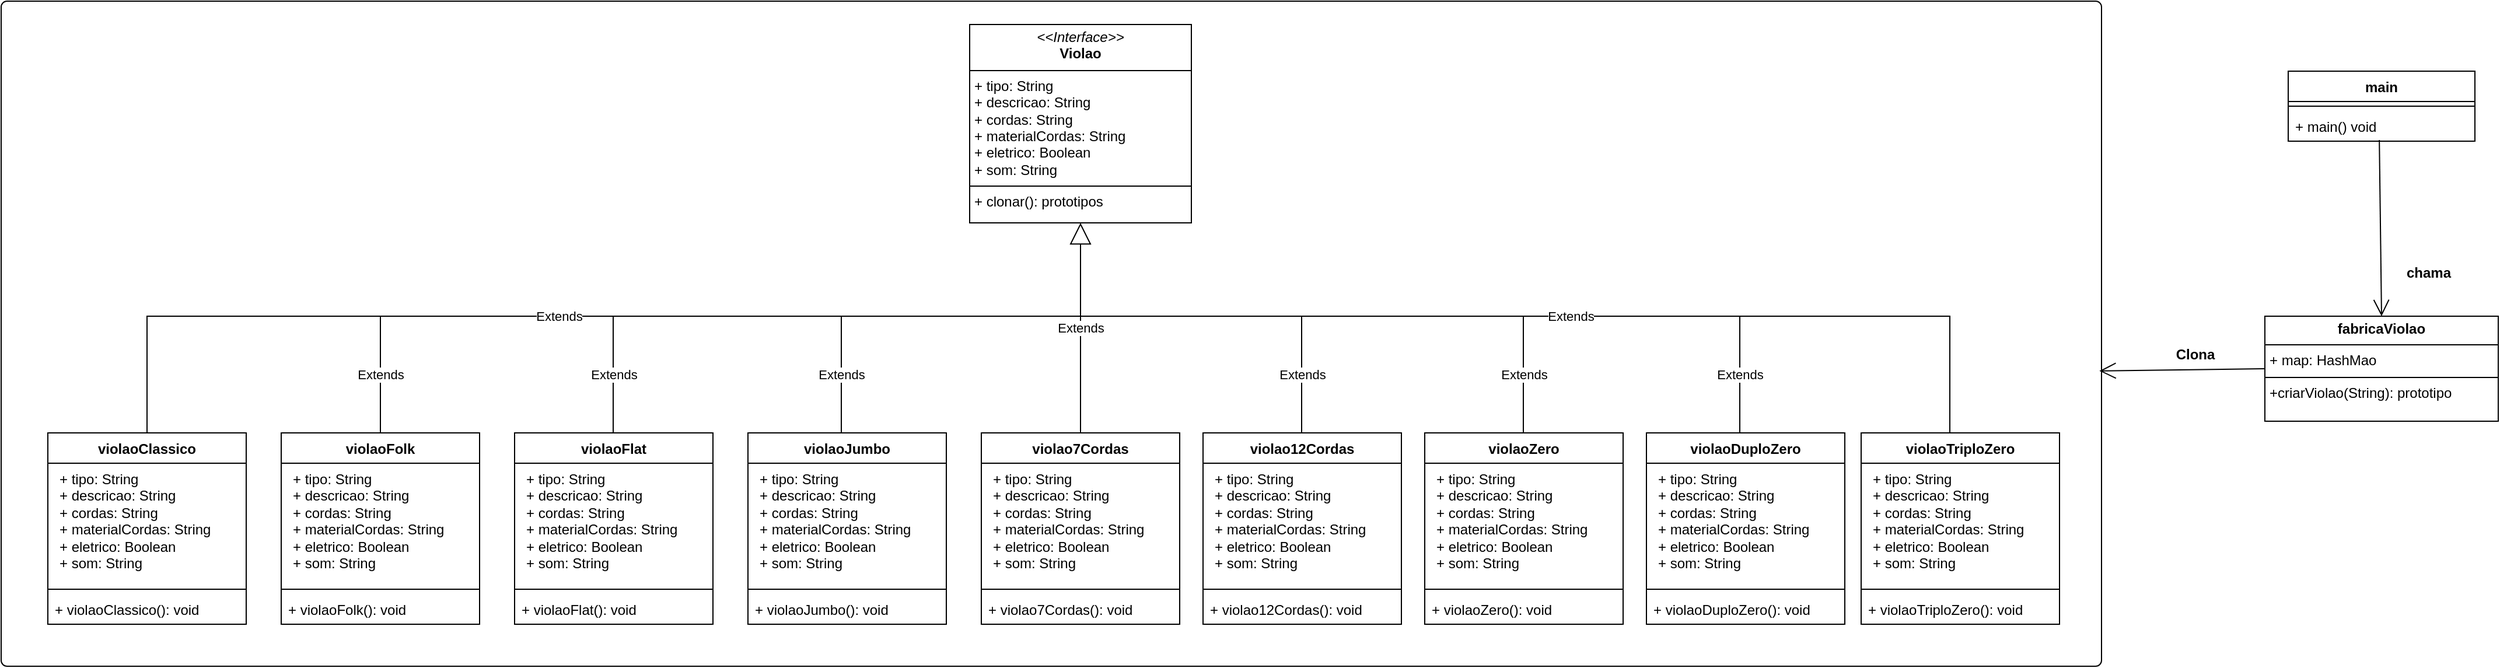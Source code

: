 <mxfile version="27.0.6">
  <diagram name="Página-1" id="b0LOXKVg-fxf3AU2aelR">
    <mxGraphModel dx="2902" dy="1164" grid="1" gridSize="10" guides="1" tooltips="1" connect="1" arrows="1" fold="1" page="1" pageScale="1" pageWidth="827" pageHeight="1169" math="0" shadow="0">
      <root>
        <mxCell id="0" />
        <mxCell id="1" parent="0" />
        <mxCell id="2VcmYdioIupizOeSt4S5-1" value="" style="rounded=1;absoluteArcSize=1;html=1;arcSize=10;" vertex="1" parent="1">
          <mxGeometry x="60" y="170" width="1800" height="570" as="geometry" />
        </mxCell>
        <mxCell id="2VcmYdioIupizOeSt4S5-9" value="&lt;p style=&quot;margin:0px;margin-top:4px;text-align:center;&quot;&gt;&lt;i&gt;&amp;lt;&amp;lt;Interface&amp;gt;&amp;gt;&lt;/i&gt;&lt;br&gt;&lt;b&gt;Violao&lt;/b&gt;&lt;/p&gt;&lt;hr size=&quot;1&quot; style=&quot;border-style:solid;&quot;&gt;&lt;p style=&quot;margin:0px;margin-left:4px;&quot;&gt;+ tipo: String&lt;br&gt;+ descricao: String&lt;/p&gt;&lt;p style=&quot;margin:0px;margin-left:4px;&quot;&gt;+ cordas: String&lt;/p&gt;&lt;p style=&quot;margin:0px;margin-left:4px;&quot;&gt;+ materialCordas: String&lt;/p&gt;&lt;p style=&quot;margin:0px;margin-left:4px;&quot;&gt;+ eletrico: Boolean&lt;/p&gt;&lt;p style=&quot;margin:0px;margin-left:4px;&quot;&gt;+ som: String&lt;/p&gt;&lt;hr size=&quot;1&quot; style=&quot;border-style:solid;&quot;&gt;&lt;p style=&quot;margin:0px;margin-left:4px;&quot;&gt;+ clonar(): prototipos&lt;br&gt;&lt;br&gt;&lt;/p&gt;" style="verticalAlign=top;align=left;overflow=fill;html=1;whiteSpace=wrap;" vertex="1" parent="1">
          <mxGeometry x="890" y="190" width="190" height="170" as="geometry" />
        </mxCell>
        <mxCell id="2VcmYdioIupizOeSt4S5-10" value="violaoClassico" style="swimlane;fontStyle=1;align=center;verticalAlign=top;childLayout=stackLayout;horizontal=1;startSize=26;horizontalStack=0;resizeParent=1;resizeParentMax=0;resizeLast=0;collapsible=1;marginBottom=0;whiteSpace=wrap;html=1;" vertex="1" parent="1">
          <mxGeometry x="100" y="540" width="170" height="164" as="geometry" />
        </mxCell>
        <mxCell id="2VcmYdioIupizOeSt4S5-11" value="&lt;p style=&quot;margin: 0px 0px 0px 4px;&quot;&gt;+ tipo: String&lt;br&gt;+ descricao: String&lt;/p&gt;&lt;p style=&quot;margin: 0px 0px 0px 4px;&quot;&gt;+ cordas: String&lt;/p&gt;&lt;p style=&quot;margin: 0px 0px 0px 4px;&quot;&gt;+ materialCordas: String&lt;/p&gt;&lt;p style=&quot;margin: 0px 0px 0px 4px;&quot;&gt;+ eletrico: Boolean&lt;/p&gt;&lt;p style=&quot;margin: 0px 0px 0px 4px;&quot;&gt;+ som: String&lt;/p&gt;" style="text;strokeColor=none;fillColor=none;align=left;verticalAlign=top;spacingLeft=4;spacingRight=4;overflow=hidden;rotatable=0;points=[[0,0.5],[1,0.5]];portConstraint=eastwest;whiteSpace=wrap;html=1;" vertex="1" parent="2VcmYdioIupizOeSt4S5-10">
          <mxGeometry y="26" width="170" height="104" as="geometry" />
        </mxCell>
        <mxCell id="2VcmYdioIupizOeSt4S5-12" value="" style="line;strokeWidth=1;fillColor=none;align=left;verticalAlign=middle;spacingTop=-1;spacingLeft=3;spacingRight=3;rotatable=0;labelPosition=right;points=[];portConstraint=eastwest;strokeColor=inherit;" vertex="1" parent="2VcmYdioIupizOeSt4S5-10">
          <mxGeometry y="130" width="170" height="8" as="geometry" />
        </mxCell>
        <mxCell id="2VcmYdioIupizOeSt4S5-13" value="+ violaoClassico(): void" style="text;strokeColor=none;fillColor=none;align=left;verticalAlign=top;spacingLeft=4;spacingRight=4;overflow=hidden;rotatable=0;points=[[0,0.5],[1,0.5]];portConstraint=eastwest;whiteSpace=wrap;html=1;" vertex="1" parent="2VcmYdioIupizOeSt4S5-10">
          <mxGeometry y="138" width="170" height="26" as="geometry" />
        </mxCell>
        <mxCell id="2VcmYdioIupizOeSt4S5-14" value="violaoFolk" style="swimlane;fontStyle=1;align=center;verticalAlign=top;childLayout=stackLayout;horizontal=1;startSize=26;horizontalStack=0;resizeParent=1;resizeParentMax=0;resizeLast=0;collapsible=1;marginBottom=0;whiteSpace=wrap;html=1;" vertex="1" parent="1">
          <mxGeometry x="300" y="540" width="170" height="164" as="geometry" />
        </mxCell>
        <mxCell id="2VcmYdioIupizOeSt4S5-15" value="&lt;p style=&quot;margin: 0px 0px 0px 4px;&quot;&gt;+ tipo: String&lt;br&gt;+ descricao: String&lt;/p&gt;&lt;p style=&quot;margin: 0px 0px 0px 4px;&quot;&gt;+ cordas: String&lt;/p&gt;&lt;p style=&quot;margin: 0px 0px 0px 4px;&quot;&gt;+ materialCordas: String&lt;/p&gt;&lt;p style=&quot;margin: 0px 0px 0px 4px;&quot;&gt;+ eletrico: Boolean&lt;/p&gt;&lt;p style=&quot;margin: 0px 0px 0px 4px;&quot;&gt;+ som: String&lt;/p&gt;" style="text;strokeColor=none;fillColor=none;align=left;verticalAlign=top;spacingLeft=4;spacingRight=4;overflow=hidden;rotatable=0;points=[[0,0.5],[1,0.5]];portConstraint=eastwest;whiteSpace=wrap;html=1;" vertex="1" parent="2VcmYdioIupizOeSt4S5-14">
          <mxGeometry y="26" width="170" height="104" as="geometry" />
        </mxCell>
        <mxCell id="2VcmYdioIupizOeSt4S5-16" value="" style="line;strokeWidth=1;fillColor=none;align=left;verticalAlign=middle;spacingTop=-1;spacingLeft=3;spacingRight=3;rotatable=0;labelPosition=right;points=[];portConstraint=eastwest;strokeColor=inherit;" vertex="1" parent="2VcmYdioIupizOeSt4S5-14">
          <mxGeometry y="130" width="170" height="8" as="geometry" />
        </mxCell>
        <mxCell id="2VcmYdioIupizOeSt4S5-17" value="+ violaoFolk(): void" style="text;strokeColor=none;fillColor=none;align=left;verticalAlign=top;spacingLeft=4;spacingRight=4;overflow=hidden;rotatable=0;points=[[0,0.5],[1,0.5]];portConstraint=eastwest;whiteSpace=wrap;html=1;" vertex="1" parent="2VcmYdioIupizOeSt4S5-14">
          <mxGeometry y="138" width="170" height="26" as="geometry" />
        </mxCell>
        <mxCell id="2VcmYdioIupizOeSt4S5-18" value="violaoFlat" style="swimlane;fontStyle=1;align=center;verticalAlign=top;childLayout=stackLayout;horizontal=1;startSize=26;horizontalStack=0;resizeParent=1;resizeParentMax=0;resizeLast=0;collapsible=1;marginBottom=0;whiteSpace=wrap;html=1;" vertex="1" parent="1">
          <mxGeometry x="500" y="540" width="170" height="164" as="geometry" />
        </mxCell>
        <mxCell id="2VcmYdioIupizOeSt4S5-19" value="&lt;p style=&quot;margin: 0px 0px 0px 4px;&quot;&gt;+ tipo: String&lt;br&gt;+ descricao: String&lt;/p&gt;&lt;p style=&quot;margin: 0px 0px 0px 4px;&quot;&gt;+ cordas: String&lt;/p&gt;&lt;p style=&quot;margin: 0px 0px 0px 4px;&quot;&gt;+ materialCordas: String&lt;/p&gt;&lt;p style=&quot;margin: 0px 0px 0px 4px;&quot;&gt;+ eletrico: Boolean&lt;/p&gt;&lt;p style=&quot;margin: 0px 0px 0px 4px;&quot;&gt;+ som: String&lt;/p&gt;" style="text;strokeColor=none;fillColor=none;align=left;verticalAlign=top;spacingLeft=4;spacingRight=4;overflow=hidden;rotatable=0;points=[[0,0.5],[1,0.5]];portConstraint=eastwest;whiteSpace=wrap;html=1;" vertex="1" parent="2VcmYdioIupizOeSt4S5-18">
          <mxGeometry y="26" width="170" height="104" as="geometry" />
        </mxCell>
        <mxCell id="2VcmYdioIupizOeSt4S5-20" value="" style="line;strokeWidth=1;fillColor=none;align=left;verticalAlign=middle;spacingTop=-1;spacingLeft=3;spacingRight=3;rotatable=0;labelPosition=right;points=[];portConstraint=eastwest;strokeColor=inherit;" vertex="1" parent="2VcmYdioIupizOeSt4S5-18">
          <mxGeometry y="130" width="170" height="8" as="geometry" />
        </mxCell>
        <mxCell id="2VcmYdioIupizOeSt4S5-21" value="+ violaoFlat(): void" style="text;strokeColor=none;fillColor=none;align=left;verticalAlign=top;spacingLeft=4;spacingRight=4;overflow=hidden;rotatable=0;points=[[0,0.5],[1,0.5]];portConstraint=eastwest;whiteSpace=wrap;html=1;" vertex="1" parent="2VcmYdioIupizOeSt4S5-18">
          <mxGeometry y="138" width="170" height="26" as="geometry" />
        </mxCell>
        <mxCell id="2VcmYdioIupizOeSt4S5-22" value="violaoJumbo" style="swimlane;fontStyle=1;align=center;verticalAlign=top;childLayout=stackLayout;horizontal=1;startSize=26;horizontalStack=0;resizeParent=1;resizeParentMax=0;resizeLast=0;collapsible=1;marginBottom=0;whiteSpace=wrap;html=1;" vertex="1" parent="1">
          <mxGeometry x="700" y="540" width="170" height="164" as="geometry" />
        </mxCell>
        <mxCell id="2VcmYdioIupizOeSt4S5-23" value="&lt;p style=&quot;margin: 0px 0px 0px 4px;&quot;&gt;+ tipo: String&lt;br&gt;+ descricao: String&lt;/p&gt;&lt;p style=&quot;margin: 0px 0px 0px 4px;&quot;&gt;+ cordas: String&lt;/p&gt;&lt;p style=&quot;margin: 0px 0px 0px 4px;&quot;&gt;+ materialCordas: String&lt;/p&gt;&lt;p style=&quot;margin: 0px 0px 0px 4px;&quot;&gt;+ eletrico: Boolean&lt;/p&gt;&lt;p style=&quot;margin: 0px 0px 0px 4px;&quot;&gt;+ som: String&lt;/p&gt;" style="text;strokeColor=none;fillColor=none;align=left;verticalAlign=top;spacingLeft=4;spacingRight=4;overflow=hidden;rotatable=0;points=[[0,0.5],[1,0.5]];portConstraint=eastwest;whiteSpace=wrap;html=1;" vertex="1" parent="2VcmYdioIupizOeSt4S5-22">
          <mxGeometry y="26" width="170" height="104" as="geometry" />
        </mxCell>
        <mxCell id="2VcmYdioIupizOeSt4S5-24" value="" style="line;strokeWidth=1;fillColor=none;align=left;verticalAlign=middle;spacingTop=-1;spacingLeft=3;spacingRight=3;rotatable=0;labelPosition=right;points=[];portConstraint=eastwest;strokeColor=inherit;" vertex="1" parent="2VcmYdioIupizOeSt4S5-22">
          <mxGeometry y="130" width="170" height="8" as="geometry" />
        </mxCell>
        <mxCell id="2VcmYdioIupizOeSt4S5-25" value="+ violaoJumbo(): void" style="text;strokeColor=none;fillColor=none;align=left;verticalAlign=top;spacingLeft=4;spacingRight=4;overflow=hidden;rotatable=0;points=[[0,0.5],[1,0.5]];portConstraint=eastwest;whiteSpace=wrap;html=1;" vertex="1" parent="2VcmYdioIupizOeSt4S5-22">
          <mxGeometry y="138" width="170" height="26" as="geometry" />
        </mxCell>
        <mxCell id="2VcmYdioIupizOeSt4S5-26" value="violao7Cordas" style="swimlane;fontStyle=1;align=center;verticalAlign=top;childLayout=stackLayout;horizontal=1;startSize=26;horizontalStack=0;resizeParent=1;resizeParentMax=0;resizeLast=0;collapsible=1;marginBottom=0;whiteSpace=wrap;html=1;" vertex="1" parent="1">
          <mxGeometry x="900" y="540" width="170" height="164" as="geometry" />
        </mxCell>
        <mxCell id="2VcmYdioIupizOeSt4S5-27" value="&lt;p style=&quot;margin: 0px 0px 0px 4px;&quot;&gt;+ tipo: String&lt;br&gt;+ descricao: String&lt;/p&gt;&lt;p style=&quot;margin: 0px 0px 0px 4px;&quot;&gt;+ cordas: String&lt;/p&gt;&lt;p style=&quot;margin: 0px 0px 0px 4px;&quot;&gt;+ materialCordas: String&lt;/p&gt;&lt;p style=&quot;margin: 0px 0px 0px 4px;&quot;&gt;+ eletrico: Boolean&lt;/p&gt;&lt;p style=&quot;margin: 0px 0px 0px 4px;&quot;&gt;+ som: String&lt;/p&gt;" style="text;strokeColor=none;fillColor=none;align=left;verticalAlign=top;spacingLeft=4;spacingRight=4;overflow=hidden;rotatable=0;points=[[0,0.5],[1,0.5]];portConstraint=eastwest;whiteSpace=wrap;html=1;" vertex="1" parent="2VcmYdioIupizOeSt4S5-26">
          <mxGeometry y="26" width="170" height="104" as="geometry" />
        </mxCell>
        <mxCell id="2VcmYdioIupizOeSt4S5-28" value="" style="line;strokeWidth=1;fillColor=none;align=left;verticalAlign=middle;spacingTop=-1;spacingLeft=3;spacingRight=3;rotatable=0;labelPosition=right;points=[];portConstraint=eastwest;strokeColor=inherit;" vertex="1" parent="2VcmYdioIupizOeSt4S5-26">
          <mxGeometry y="130" width="170" height="8" as="geometry" />
        </mxCell>
        <mxCell id="2VcmYdioIupizOeSt4S5-29" value="+ violao7Cordas(): void" style="text;strokeColor=none;fillColor=none;align=left;verticalAlign=top;spacingLeft=4;spacingRight=4;overflow=hidden;rotatable=0;points=[[0,0.5],[1,0.5]];portConstraint=eastwest;whiteSpace=wrap;html=1;" vertex="1" parent="2VcmYdioIupizOeSt4S5-26">
          <mxGeometry y="138" width="170" height="26" as="geometry" />
        </mxCell>
        <mxCell id="2VcmYdioIupizOeSt4S5-30" value="violao12Cordas" style="swimlane;fontStyle=1;align=center;verticalAlign=top;childLayout=stackLayout;horizontal=1;startSize=26;horizontalStack=0;resizeParent=1;resizeParentMax=0;resizeLast=0;collapsible=1;marginBottom=0;whiteSpace=wrap;html=1;" vertex="1" parent="1">
          <mxGeometry x="1090" y="540" width="170" height="164" as="geometry" />
        </mxCell>
        <mxCell id="2VcmYdioIupizOeSt4S5-31" value="&lt;p style=&quot;margin: 0px 0px 0px 4px;&quot;&gt;+ tipo: String&lt;br&gt;+ descricao: String&lt;/p&gt;&lt;p style=&quot;margin: 0px 0px 0px 4px;&quot;&gt;+ cordas: String&lt;/p&gt;&lt;p style=&quot;margin: 0px 0px 0px 4px;&quot;&gt;+ materialCordas: String&lt;/p&gt;&lt;p style=&quot;margin: 0px 0px 0px 4px;&quot;&gt;+ eletrico: Boolean&lt;/p&gt;&lt;p style=&quot;margin: 0px 0px 0px 4px;&quot;&gt;+ som: String&lt;/p&gt;" style="text;strokeColor=none;fillColor=none;align=left;verticalAlign=top;spacingLeft=4;spacingRight=4;overflow=hidden;rotatable=0;points=[[0,0.5],[1,0.5]];portConstraint=eastwest;whiteSpace=wrap;html=1;" vertex="1" parent="2VcmYdioIupizOeSt4S5-30">
          <mxGeometry y="26" width="170" height="104" as="geometry" />
        </mxCell>
        <mxCell id="2VcmYdioIupizOeSt4S5-32" value="" style="line;strokeWidth=1;fillColor=none;align=left;verticalAlign=middle;spacingTop=-1;spacingLeft=3;spacingRight=3;rotatable=0;labelPosition=right;points=[];portConstraint=eastwest;strokeColor=inherit;" vertex="1" parent="2VcmYdioIupizOeSt4S5-30">
          <mxGeometry y="130" width="170" height="8" as="geometry" />
        </mxCell>
        <mxCell id="2VcmYdioIupizOeSt4S5-33" value="+ violao12Cordas(): void" style="text;strokeColor=none;fillColor=none;align=left;verticalAlign=top;spacingLeft=4;spacingRight=4;overflow=hidden;rotatable=0;points=[[0,0.5],[1,0.5]];portConstraint=eastwest;whiteSpace=wrap;html=1;" vertex="1" parent="2VcmYdioIupizOeSt4S5-30">
          <mxGeometry y="138" width="170" height="26" as="geometry" />
        </mxCell>
        <mxCell id="2VcmYdioIupizOeSt4S5-34" value="violaoZero" style="swimlane;fontStyle=1;align=center;verticalAlign=top;childLayout=stackLayout;horizontal=1;startSize=26;horizontalStack=0;resizeParent=1;resizeParentMax=0;resizeLast=0;collapsible=1;marginBottom=0;whiteSpace=wrap;html=1;" vertex="1" parent="1">
          <mxGeometry x="1280" y="540" width="170" height="164" as="geometry" />
        </mxCell>
        <mxCell id="2VcmYdioIupizOeSt4S5-35" value="&lt;p style=&quot;margin: 0px 0px 0px 4px;&quot;&gt;+ tipo: String&lt;br&gt;+ descricao: String&lt;/p&gt;&lt;p style=&quot;margin: 0px 0px 0px 4px;&quot;&gt;+ cordas: String&lt;/p&gt;&lt;p style=&quot;margin: 0px 0px 0px 4px;&quot;&gt;+ materialCordas: String&lt;/p&gt;&lt;p style=&quot;margin: 0px 0px 0px 4px;&quot;&gt;+ eletrico: Boolean&lt;/p&gt;&lt;p style=&quot;margin: 0px 0px 0px 4px;&quot;&gt;+ som: String&lt;/p&gt;" style="text;strokeColor=none;fillColor=none;align=left;verticalAlign=top;spacingLeft=4;spacingRight=4;overflow=hidden;rotatable=0;points=[[0,0.5],[1,0.5]];portConstraint=eastwest;whiteSpace=wrap;html=1;" vertex="1" parent="2VcmYdioIupizOeSt4S5-34">
          <mxGeometry y="26" width="170" height="104" as="geometry" />
        </mxCell>
        <mxCell id="2VcmYdioIupizOeSt4S5-36" value="" style="line;strokeWidth=1;fillColor=none;align=left;verticalAlign=middle;spacingTop=-1;spacingLeft=3;spacingRight=3;rotatable=0;labelPosition=right;points=[];portConstraint=eastwest;strokeColor=inherit;" vertex="1" parent="2VcmYdioIupizOeSt4S5-34">
          <mxGeometry y="130" width="170" height="8" as="geometry" />
        </mxCell>
        <mxCell id="2VcmYdioIupizOeSt4S5-37" value="+ violaoZero(): void" style="text;strokeColor=none;fillColor=none;align=left;verticalAlign=top;spacingLeft=4;spacingRight=4;overflow=hidden;rotatable=0;points=[[0,0.5],[1,0.5]];portConstraint=eastwest;whiteSpace=wrap;html=1;" vertex="1" parent="2VcmYdioIupizOeSt4S5-34">
          <mxGeometry y="138" width="170" height="26" as="geometry" />
        </mxCell>
        <mxCell id="2VcmYdioIupizOeSt4S5-38" value="violaoDuploZero" style="swimlane;fontStyle=1;align=center;verticalAlign=top;childLayout=stackLayout;horizontal=1;startSize=26;horizontalStack=0;resizeParent=1;resizeParentMax=0;resizeLast=0;collapsible=1;marginBottom=0;whiteSpace=wrap;html=1;" vertex="1" parent="1">
          <mxGeometry x="1470" y="540" width="170" height="164" as="geometry" />
        </mxCell>
        <mxCell id="2VcmYdioIupizOeSt4S5-39" value="&lt;p style=&quot;margin: 0px 0px 0px 4px;&quot;&gt;+ tipo: String&lt;br&gt;+ descricao: String&lt;/p&gt;&lt;p style=&quot;margin: 0px 0px 0px 4px;&quot;&gt;+ cordas: String&lt;/p&gt;&lt;p style=&quot;margin: 0px 0px 0px 4px;&quot;&gt;+ materialCordas: String&lt;/p&gt;&lt;p style=&quot;margin: 0px 0px 0px 4px;&quot;&gt;+ eletrico: Boolean&lt;/p&gt;&lt;p style=&quot;margin: 0px 0px 0px 4px;&quot;&gt;+ som: String&lt;/p&gt;" style="text;strokeColor=none;fillColor=none;align=left;verticalAlign=top;spacingLeft=4;spacingRight=4;overflow=hidden;rotatable=0;points=[[0,0.5],[1,0.5]];portConstraint=eastwest;whiteSpace=wrap;html=1;" vertex="1" parent="2VcmYdioIupizOeSt4S5-38">
          <mxGeometry y="26" width="170" height="104" as="geometry" />
        </mxCell>
        <mxCell id="2VcmYdioIupizOeSt4S5-40" value="" style="line;strokeWidth=1;fillColor=none;align=left;verticalAlign=middle;spacingTop=-1;spacingLeft=3;spacingRight=3;rotatable=0;labelPosition=right;points=[];portConstraint=eastwest;strokeColor=inherit;" vertex="1" parent="2VcmYdioIupizOeSt4S5-38">
          <mxGeometry y="130" width="170" height="8" as="geometry" />
        </mxCell>
        <mxCell id="2VcmYdioIupizOeSt4S5-41" value="+ violaoDuploZero(): void" style="text;strokeColor=none;fillColor=none;align=left;verticalAlign=top;spacingLeft=4;spacingRight=4;overflow=hidden;rotatable=0;points=[[0,0.5],[1,0.5]];portConstraint=eastwest;whiteSpace=wrap;html=1;" vertex="1" parent="2VcmYdioIupizOeSt4S5-38">
          <mxGeometry y="138" width="170" height="26" as="geometry" />
        </mxCell>
        <mxCell id="2VcmYdioIupizOeSt4S5-42" value="violaoTriploZero" style="swimlane;fontStyle=1;align=center;verticalAlign=top;childLayout=stackLayout;horizontal=1;startSize=26;horizontalStack=0;resizeParent=1;resizeParentMax=0;resizeLast=0;collapsible=1;marginBottom=0;whiteSpace=wrap;html=1;" vertex="1" parent="1">
          <mxGeometry x="1654" y="540" width="170" height="164" as="geometry" />
        </mxCell>
        <mxCell id="2VcmYdioIupizOeSt4S5-43" value="&lt;p style=&quot;margin: 0px 0px 0px 4px;&quot;&gt;+ tipo: String&lt;br&gt;+ descricao: String&lt;/p&gt;&lt;p style=&quot;margin: 0px 0px 0px 4px;&quot;&gt;+ cordas: String&lt;/p&gt;&lt;p style=&quot;margin: 0px 0px 0px 4px;&quot;&gt;+ materialCordas: String&lt;/p&gt;&lt;p style=&quot;margin: 0px 0px 0px 4px;&quot;&gt;+ eletrico: Boolean&lt;/p&gt;&lt;p style=&quot;margin: 0px 0px 0px 4px;&quot;&gt;+ som: String&lt;/p&gt;" style="text;strokeColor=none;fillColor=none;align=left;verticalAlign=top;spacingLeft=4;spacingRight=4;overflow=hidden;rotatable=0;points=[[0,0.5],[1,0.5]];portConstraint=eastwest;whiteSpace=wrap;html=1;" vertex="1" parent="2VcmYdioIupizOeSt4S5-42">
          <mxGeometry y="26" width="170" height="104" as="geometry" />
        </mxCell>
        <mxCell id="2VcmYdioIupizOeSt4S5-44" value="" style="line;strokeWidth=1;fillColor=none;align=left;verticalAlign=middle;spacingTop=-1;spacingLeft=3;spacingRight=3;rotatable=0;labelPosition=right;points=[];portConstraint=eastwest;strokeColor=inherit;" vertex="1" parent="2VcmYdioIupizOeSt4S5-42">
          <mxGeometry y="130" width="170" height="8" as="geometry" />
        </mxCell>
        <mxCell id="2VcmYdioIupizOeSt4S5-45" value="+ violaoTriploZero&lt;span style=&quot;background-color: transparent; color: light-dark(rgb(0, 0, 0), rgb(255, 255, 255));&quot;&gt;(): void&lt;/span&gt;" style="text;strokeColor=none;fillColor=none;align=left;verticalAlign=top;spacingLeft=4;spacingRight=4;overflow=hidden;rotatable=0;points=[[0,0.5],[1,0.5]];portConstraint=eastwest;whiteSpace=wrap;html=1;" vertex="1" parent="2VcmYdioIupizOeSt4S5-42">
          <mxGeometry y="138" width="170" height="26" as="geometry" />
        </mxCell>
        <mxCell id="2VcmYdioIupizOeSt4S5-51" value="Extends" style="endArrow=block;endSize=16;endFill=0;html=1;rounded=0;exitX=0.5;exitY=0;exitDx=0;exitDy=0;entryX=0.5;entryY=1;entryDx=0;entryDy=0;" edge="1" parent="1" source="2VcmYdioIupizOeSt4S5-26" target="2VcmYdioIupizOeSt4S5-9">
          <mxGeometry width="160" relative="1" as="geometry">
            <mxPoint x="650" y="770" as="sourcePoint" />
            <mxPoint x="938" y="350" as="targetPoint" />
            <Array as="points" />
          </mxGeometry>
        </mxCell>
        <mxCell id="2VcmYdioIupizOeSt4S5-52" value="Extends" style="endArrow=none;endSize=16;endFill=0;html=1;rounded=0;exitX=0.5;exitY=0;exitDx=0;exitDy=0;startFill=0;" edge="1" parent="1" source="2VcmYdioIupizOeSt4S5-10">
          <mxGeometry width="160" relative="1" as="geometry">
            <mxPoint x="160" y="430" as="sourcePoint" />
            <mxPoint x="990" y="440" as="targetPoint" />
            <Array as="points">
              <mxPoint x="185" y="440" />
            </Array>
          </mxGeometry>
        </mxCell>
        <mxCell id="2VcmYdioIupizOeSt4S5-53" value="Extends" style="endArrow=none;endSize=16;endFill=0;html=1;rounded=0;exitX=0.5;exitY=0;exitDx=0;exitDy=0;startFill=0;" edge="1" parent="1" source="2VcmYdioIupizOeSt4S5-14">
          <mxGeometry width="160" relative="1" as="geometry">
            <mxPoint x="330" y="590" as="sourcePoint" />
            <mxPoint x="385" y="440" as="targetPoint" />
          </mxGeometry>
        </mxCell>
        <mxCell id="2VcmYdioIupizOeSt4S5-54" value="Extends" style="endArrow=none;endSize=16;endFill=0;html=1;rounded=0;exitX=0.5;exitY=0;exitDx=0;exitDy=0;startFill=0;" edge="1" parent="1">
          <mxGeometry width="160" relative="1" as="geometry">
            <mxPoint x="584.5" y="540" as="sourcePoint" />
            <mxPoint x="584.5" y="440" as="targetPoint" />
          </mxGeometry>
        </mxCell>
        <mxCell id="2VcmYdioIupizOeSt4S5-55" value="Extends" style="endArrow=none;endSize=16;endFill=0;html=1;rounded=0;exitX=0.5;exitY=0;exitDx=0;exitDy=0;startFill=0;" edge="1" parent="1">
          <mxGeometry width="160" relative="1" as="geometry">
            <mxPoint x="780" y="540" as="sourcePoint" />
            <mxPoint x="780" y="440" as="targetPoint" />
          </mxGeometry>
        </mxCell>
        <mxCell id="2VcmYdioIupizOeSt4S5-56" value="Extends" style="endArrow=none;endSize=16;endFill=0;html=1;rounded=0;exitX=0.5;exitY=0;exitDx=0;exitDy=0;startFill=0;" edge="1" parent="1">
          <mxGeometry width="160" relative="1" as="geometry">
            <mxPoint x="1730" y="540" as="sourcePoint" />
            <mxPoint x="980" y="440" as="targetPoint" />
            <Array as="points">
              <mxPoint x="1730" y="440" />
            </Array>
          </mxGeometry>
        </mxCell>
        <mxCell id="2VcmYdioIupizOeSt4S5-57" value="Extends" style="endArrow=none;endSize=16;endFill=0;html=1;rounded=0;exitX=0.5;exitY=0;exitDx=0;exitDy=0;startFill=0;" edge="1" parent="1">
          <mxGeometry width="160" relative="1" as="geometry">
            <mxPoint x="1174.5" y="540" as="sourcePoint" />
            <mxPoint x="1174.5" y="440" as="targetPoint" />
          </mxGeometry>
        </mxCell>
        <mxCell id="2VcmYdioIupizOeSt4S5-58" value="Extends" style="endArrow=none;endSize=16;endFill=0;html=1;rounded=0;exitX=0.5;exitY=0;exitDx=0;exitDy=0;startFill=0;" edge="1" parent="1">
          <mxGeometry width="160" relative="1" as="geometry">
            <mxPoint x="1364.5" y="540" as="sourcePoint" />
            <mxPoint x="1364.5" y="440" as="targetPoint" />
          </mxGeometry>
        </mxCell>
        <mxCell id="2VcmYdioIupizOeSt4S5-59" value="Extends" style="endArrow=none;endSize=16;endFill=0;html=1;rounded=0;exitX=0.5;exitY=0;exitDx=0;exitDy=0;startFill=0;" edge="1" parent="1">
          <mxGeometry width="160" relative="1" as="geometry">
            <mxPoint x="1550" y="540" as="sourcePoint" />
            <mxPoint x="1550" y="440" as="targetPoint" />
          </mxGeometry>
        </mxCell>
        <mxCell id="2VcmYdioIupizOeSt4S5-61" value="main&lt;div&gt;&lt;br&gt;&lt;/div&gt;" style="swimlane;fontStyle=1;align=center;verticalAlign=top;childLayout=stackLayout;horizontal=1;startSize=26;horizontalStack=0;resizeParent=1;resizeParentMax=0;resizeLast=0;collapsible=1;marginBottom=0;whiteSpace=wrap;html=1;" vertex="1" parent="1">
          <mxGeometry x="2020" y="230" width="160" height="60" as="geometry" />
        </mxCell>
        <mxCell id="2VcmYdioIupizOeSt4S5-63" value="" style="line;strokeWidth=1;fillColor=none;align=left;verticalAlign=middle;spacingTop=-1;spacingLeft=3;spacingRight=3;rotatable=0;labelPosition=right;points=[];portConstraint=eastwest;strokeColor=inherit;" vertex="1" parent="2VcmYdioIupizOeSt4S5-61">
          <mxGeometry y="26" width="160" height="8" as="geometry" />
        </mxCell>
        <mxCell id="2VcmYdioIupizOeSt4S5-64" value="+ main() void" style="text;strokeColor=none;fillColor=none;align=left;verticalAlign=top;spacingLeft=4;spacingRight=4;overflow=hidden;rotatable=0;points=[[0,0.5],[1,0.5]];portConstraint=eastwest;whiteSpace=wrap;html=1;" vertex="1" parent="2VcmYdioIupizOeSt4S5-61">
          <mxGeometry y="34" width="160" height="26" as="geometry" />
        </mxCell>
        <mxCell id="2VcmYdioIupizOeSt4S5-65" value="&lt;p style=&quot;margin:0px;margin-top:4px;text-align:center;&quot;&gt;&lt;b&gt;fabricaViolao&lt;/b&gt;&lt;/p&gt;&lt;hr size=&quot;1&quot; style=&quot;border-style:solid;&quot;&gt;&lt;p style=&quot;margin:0px;margin-left:4px;&quot;&gt;+ map: HashMao&lt;/p&gt;&lt;hr size=&quot;1&quot; style=&quot;border-style:solid;&quot;&gt;&lt;p style=&quot;margin:0px;margin-left:4px;&quot;&gt;+criarViolao(String): prototipo&lt;/p&gt;&lt;p style=&quot;margin:0px;margin-left:4px;&quot;&gt;&lt;br&gt;&lt;/p&gt;" style="verticalAlign=top;align=left;overflow=fill;html=1;whiteSpace=wrap;" vertex="1" parent="1">
          <mxGeometry x="2000" y="440" width="200" height="90" as="geometry" />
        </mxCell>
        <mxCell id="2VcmYdioIupizOeSt4S5-67" value="" style="endArrow=open;endFill=1;endSize=12;html=1;rounded=0;entryX=0.5;entryY=0;entryDx=0;entryDy=0;exitX=0.488;exitY=0.962;exitDx=0;exitDy=0;exitPerimeter=0;" edge="1" parent="1" source="2VcmYdioIupizOeSt4S5-64" target="2VcmYdioIupizOeSt4S5-65">
          <mxGeometry width="160" relative="1" as="geometry">
            <mxPoint x="2020" y="350" as="sourcePoint" />
            <mxPoint x="2180" y="350" as="targetPoint" />
          </mxGeometry>
        </mxCell>
        <mxCell id="2VcmYdioIupizOeSt4S5-68" value="" style="endArrow=open;endFill=1;endSize=12;html=1;rounded=0;entryX=0.999;entryY=0.556;entryDx=0;entryDy=0;exitX=0;exitY=0.5;exitDx=0;exitDy=0;entryPerimeter=0;" edge="1" parent="1" source="2VcmYdioIupizOeSt4S5-65" target="2VcmYdioIupizOeSt4S5-1">
          <mxGeometry width="160" relative="1" as="geometry">
            <mxPoint x="2030" y="730" as="sourcePoint" />
            <mxPoint x="2032" y="881" as="targetPoint" />
          </mxGeometry>
        </mxCell>
        <mxCell id="2VcmYdioIupizOeSt4S5-69" value="Clona" style="text;align=center;fontStyle=1;verticalAlign=middle;spacingLeft=3;spacingRight=3;strokeColor=none;rotatable=0;points=[[0,0.5],[1,0.5]];portConstraint=eastwest;html=1;" vertex="1" parent="1">
          <mxGeometry x="1900" y="460" width="80" height="26" as="geometry" />
        </mxCell>
        <mxCell id="2VcmYdioIupizOeSt4S5-70" value="chama" style="text;align=center;fontStyle=1;verticalAlign=middle;spacingLeft=3;spacingRight=3;strokeColor=none;rotatable=0;points=[[0,0.5],[1,0.5]];portConstraint=eastwest;html=1;" vertex="1" parent="1">
          <mxGeometry x="2100" y="390" width="80" height="26" as="geometry" />
        </mxCell>
      </root>
    </mxGraphModel>
  </diagram>
</mxfile>
